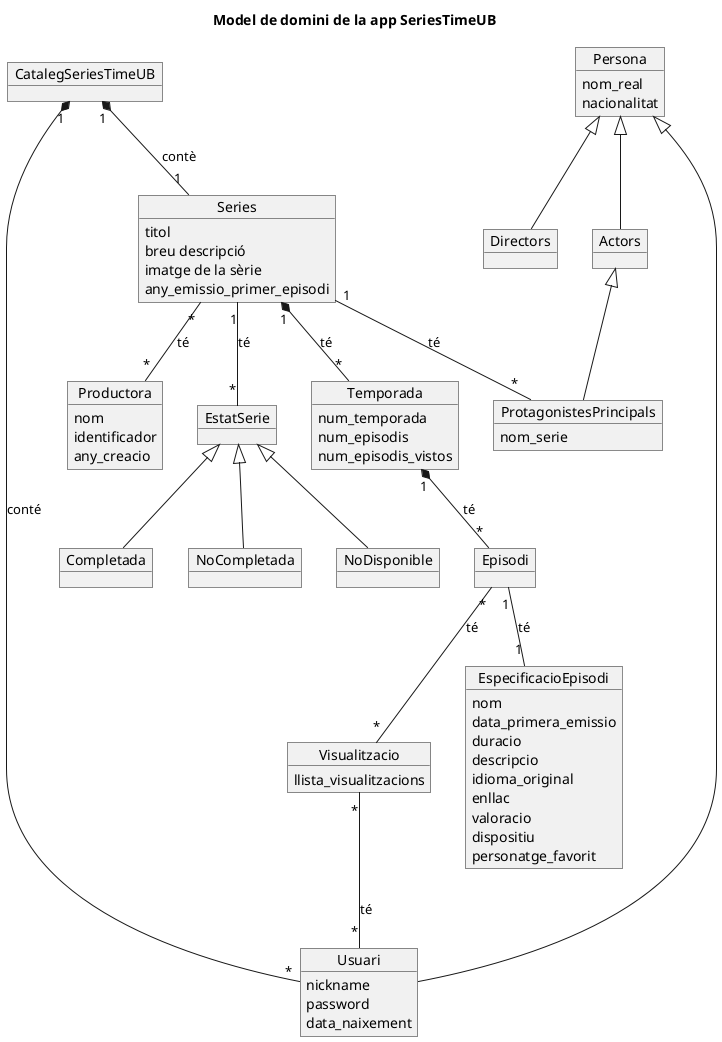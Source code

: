 @startuml
title Model de domini de la app SeriesTimeUB

object CatalegSeriesTimeUB
object Series{
    titol
    breu descripció
    imatge de la sèrie
    any_emissio_primer_episodi
}
object EstatSerie
object Completada
object NoCompletada
object NoDisponible
object Temporada{
    num_temporada
    num_episodis
    num_episodis_vistos
}
object Visualitzacio{
    llista_visualitzacions
}
object Episodi
object EspecificacioEpisodi{
    nom
    data_primera_emissio
    duracio
    descripcio
    idioma_original
    enllac
    valoracio
    dispositiu
    personatge_favorit
}
object Persona{
    nom_real
    nacionalitat
}
object Usuari{
    nickname
    password
    data_naixement
}
object Actors
object Directors
object ProtagonistesPrincipals{
    nom_serie
}
object Productora{
    nom
    identificador
    any_creacio
}

CatalegSeriesTimeUB "1" *-- "1" Series :contè
Series "1" *-- "*" Temporada :té
Temporada "1" *-- "*" Episodi :té
CatalegSeriesTimeUB "1" *-- "*" Usuari :conté

Persona <|-- Actors
Persona <|-- Directors
Persona <|-- Usuari
Actors <|-- ProtagonistesPrincipals
EstatSerie <|-- Completada
EstatSerie <|-- NoCompletada
EstatSerie <|-- NoDisponible

Episodi "*" -- "*" Visualitzacio: té
Visualitzacio "*" -- "*" Usuari: té
Series "*" -- "*" Productora :té
Series "1" -- "*" ProtagonistesPrincipals :té
Series "1" -- "*" EstatSerie :té
Episodi "1" -- "1" EspecificacioEpisodi: té
@enduml